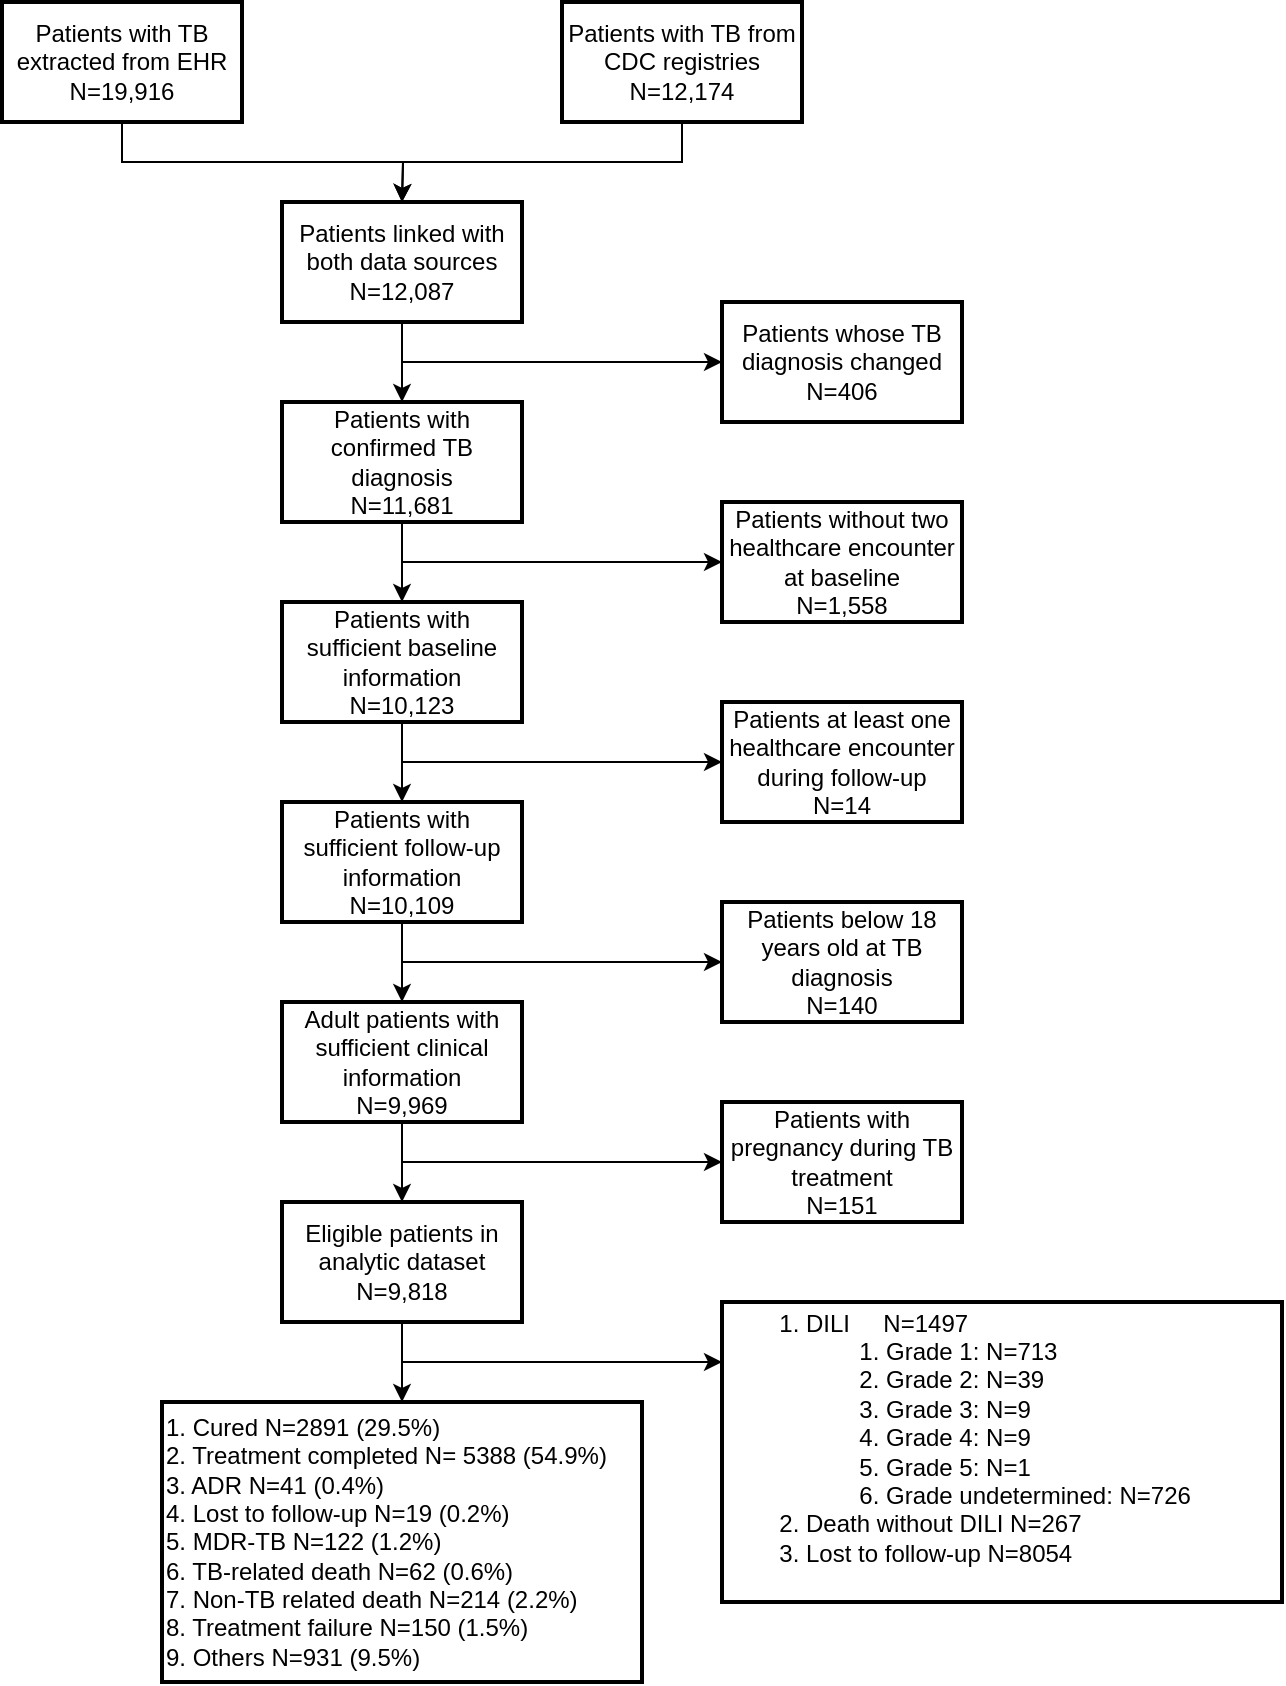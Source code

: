 <mxfile version="13.9.1" type="github">
  <diagram id="YtiaLkNR7NgyqbK74q9d" name="Page-1">
    <mxGraphModel dx="1422" dy="763" grid="1" gridSize="10" guides="1" tooltips="1" connect="1" arrows="1" fold="1" page="1" pageScale="1" pageWidth="827" pageHeight="1169" math="0" shadow="0">
      <root>
        <mxCell id="0" />
        <mxCell id="1" parent="0" />
        <mxCell id="wSTLIWxmNJqAhWngVWDl-3" style="edgeStyle=orthogonalEdgeStyle;rounded=0;orthogonalLoop=1;jettySize=auto;html=1;exitX=0.5;exitY=1;exitDx=0;exitDy=0;" parent="1" source="wSTLIWxmNJqAhWngVWDl-1" edge="1">
          <mxGeometry relative="1" as="geometry">
            <mxPoint x="320" y="260" as="targetPoint" />
            <mxPoint x="180" y="240" as="sourcePoint" />
          </mxGeometry>
        </mxCell>
        <mxCell id="wSTLIWxmNJqAhWngVWDl-1" value="&lt;div&gt;Patients with TB extracted from EHR&lt;/div&gt;&lt;div&gt;N=19,916&lt;br&gt;&lt;/div&gt;" style="rounded=0;whiteSpace=wrap;html=1;strokeWidth=2;" parent="1" vertex="1">
          <mxGeometry x="120" y="160" width="120" height="60" as="geometry" />
        </mxCell>
        <mxCell id="wSTLIWxmNJqAhWngVWDl-4" style="edgeStyle=orthogonalEdgeStyle;rounded=0;orthogonalLoop=1;jettySize=auto;html=1;exitX=0.5;exitY=1;exitDx=0;exitDy=0;" parent="1" source="wSTLIWxmNJqAhWngVWDl-2" edge="1">
          <mxGeometry relative="1" as="geometry">
            <mxPoint x="320" y="260" as="targetPoint" />
          </mxGeometry>
        </mxCell>
        <mxCell id="wSTLIWxmNJqAhWngVWDl-2" value="&lt;div&gt;Patients with TB from CDC registries&lt;br&gt;&lt;/div&gt;&lt;div&gt;N=12,174&lt;br&gt;&lt;/div&gt;" style="rounded=0;whiteSpace=wrap;html=1;strokeWidth=2;" parent="1" vertex="1">
          <mxGeometry x="400" y="160" width="120" height="60" as="geometry" />
        </mxCell>
        <mxCell id="wSTLIWxmNJqAhWngVWDl-7" value="" style="edgeStyle=orthogonalEdgeStyle;rounded=0;orthogonalLoop=1;jettySize=auto;html=1;" parent="1" source="wSTLIWxmNJqAhWngVWDl-5" target="wSTLIWxmNJqAhWngVWDl-6" edge="1">
          <mxGeometry relative="1" as="geometry" />
        </mxCell>
        <mxCell id="wSTLIWxmNJqAhWngVWDl-9" style="edgeStyle=orthogonalEdgeStyle;rounded=0;orthogonalLoop=1;jettySize=auto;html=1;exitX=0.5;exitY=1;exitDx=0;exitDy=0;entryX=0;entryY=0.5;entryDx=0;entryDy=0;" parent="1" source="wSTLIWxmNJqAhWngVWDl-5" target="wSTLIWxmNJqAhWngVWDl-8" edge="1">
          <mxGeometry relative="1" as="geometry">
            <Array as="points">
              <mxPoint x="320" y="340" />
            </Array>
          </mxGeometry>
        </mxCell>
        <mxCell id="wSTLIWxmNJqAhWngVWDl-5" value="&lt;div&gt;Patients linked with both data sources&lt;br&gt;&lt;/div&gt;&lt;div&gt;N=12,087&lt;br&gt;&lt;/div&gt;" style="rounded=0;whiteSpace=wrap;html=1;strokeWidth=2;" parent="1" vertex="1">
          <mxGeometry x="260" y="260" width="120" height="60" as="geometry" />
        </mxCell>
        <mxCell id="wSTLIWxmNJqAhWngVWDl-14" value="" style="edgeStyle=orthogonalEdgeStyle;rounded=0;orthogonalLoop=1;jettySize=auto;html=1;" parent="1" source="wSTLIWxmNJqAhWngVWDl-6" target="wSTLIWxmNJqAhWngVWDl-13" edge="1">
          <mxGeometry relative="1" as="geometry" />
        </mxCell>
        <mxCell id="wSTLIWxmNJqAhWngVWDl-6" value="&lt;div&gt;Patients with confirmed TB diagnosis&lt;br&gt;&lt;/div&gt;&lt;div&gt;N=11,681&lt;br&gt;&lt;/div&gt;" style="rounded=0;whiteSpace=wrap;html=1;strokeWidth=2;" parent="1" vertex="1">
          <mxGeometry x="260" y="360" width="120" height="60" as="geometry" />
        </mxCell>
        <mxCell id="wSTLIWxmNJqAhWngVWDl-8" value="&lt;div&gt;Patients whose TB diagnosis changed&lt;br&gt;&lt;/div&gt;&lt;div&gt;N=406&lt;br&gt;&lt;/div&gt;" style="rounded=0;whiteSpace=wrap;html=1;strokeWidth=2;" parent="1" vertex="1">
          <mxGeometry x="480" y="310" width="120" height="60" as="geometry" />
        </mxCell>
        <mxCell id="wSTLIWxmNJqAhWngVWDl-10" style="edgeStyle=orthogonalEdgeStyle;rounded=0;orthogonalLoop=1;jettySize=auto;html=1;exitX=0.5;exitY=1;exitDx=0;exitDy=0;entryX=0;entryY=0.5;entryDx=0;entryDy=0;" parent="1" target="wSTLIWxmNJqAhWngVWDl-11" edge="1">
          <mxGeometry relative="1" as="geometry">
            <mxPoint x="320" y="420" as="sourcePoint" />
            <Array as="points">
              <mxPoint x="320" y="440" />
            </Array>
          </mxGeometry>
        </mxCell>
        <mxCell id="wSTLIWxmNJqAhWngVWDl-11" value="&lt;div&gt;Patients without two healthcare encounter at baseline&lt;br&gt;&lt;/div&gt;&lt;div&gt;N=1,558&lt;br&gt;&lt;/div&gt;" style="rounded=0;whiteSpace=wrap;html=1;strokeWidth=2;" parent="1" vertex="1">
          <mxGeometry x="480" y="410" width="120" height="60" as="geometry" />
        </mxCell>
        <mxCell id="wSTLIWxmNJqAhWngVWDl-18" value="" style="edgeStyle=orthogonalEdgeStyle;rounded=0;orthogonalLoop=1;jettySize=auto;html=1;" parent="1" source="wSTLIWxmNJqAhWngVWDl-13" target="wSTLIWxmNJqAhWngVWDl-17" edge="1">
          <mxGeometry relative="1" as="geometry" />
        </mxCell>
        <mxCell id="wSTLIWxmNJqAhWngVWDl-13" value="&lt;div&gt;Patients with sufficient baseline information&lt;br&gt;&lt;/div&gt;&lt;div&gt;N=10,123&lt;br&gt;&lt;/div&gt;" style="rounded=0;whiteSpace=wrap;html=1;strokeWidth=2;" parent="1" vertex="1">
          <mxGeometry x="260" y="460" width="120" height="60" as="geometry" />
        </mxCell>
        <mxCell id="wSTLIWxmNJqAhWngVWDl-15" style="edgeStyle=orthogonalEdgeStyle;rounded=0;orthogonalLoop=1;jettySize=auto;html=1;exitX=0.5;exitY=1;exitDx=0;exitDy=0;entryX=0;entryY=0.5;entryDx=0;entryDy=0;" parent="1" target="wSTLIWxmNJqAhWngVWDl-16" edge="1">
          <mxGeometry relative="1" as="geometry">
            <mxPoint x="320" y="520" as="sourcePoint" />
            <Array as="points">
              <mxPoint x="320" y="540" />
            </Array>
          </mxGeometry>
        </mxCell>
        <mxCell id="wSTLIWxmNJqAhWngVWDl-16" value="&lt;div&gt;Patients at least one healthcare encounter during follow-up&lt;br&gt;&lt;/div&gt;&lt;div&gt;N=14&lt;br&gt;&lt;/div&gt;" style="rounded=0;whiteSpace=wrap;html=1;strokeWidth=2;" parent="1" vertex="1">
          <mxGeometry x="480" y="510" width="120" height="60" as="geometry" />
        </mxCell>
        <mxCell id="wSTLIWxmNJqAhWngVWDl-22" value="" style="edgeStyle=orthogonalEdgeStyle;rounded=0;orthogonalLoop=1;jettySize=auto;html=1;" parent="1" source="wSTLIWxmNJqAhWngVWDl-17" target="wSTLIWxmNJqAhWngVWDl-21" edge="1">
          <mxGeometry relative="1" as="geometry" />
        </mxCell>
        <mxCell id="wSTLIWxmNJqAhWngVWDl-17" value="&lt;div&gt;Patients with sufficient follow-up information&lt;br&gt;&lt;/div&gt;&lt;div&gt;N=10,109&lt;br&gt;&lt;/div&gt;" style="rounded=0;whiteSpace=wrap;html=1;strokeWidth=2;" parent="1" vertex="1">
          <mxGeometry x="260" y="560" width="120" height="60" as="geometry" />
        </mxCell>
        <mxCell id="wSTLIWxmNJqAhWngVWDl-19" style="edgeStyle=orthogonalEdgeStyle;rounded=0;orthogonalLoop=1;jettySize=auto;html=1;exitX=0.5;exitY=1;exitDx=0;exitDy=0;entryX=0;entryY=0.5;entryDx=0;entryDy=0;" parent="1" target="wSTLIWxmNJqAhWngVWDl-20" edge="1">
          <mxGeometry relative="1" as="geometry">
            <mxPoint x="320" y="620" as="sourcePoint" />
            <Array as="points">
              <mxPoint x="320" y="640" />
            </Array>
          </mxGeometry>
        </mxCell>
        <mxCell id="wSTLIWxmNJqAhWngVWDl-20" value="&lt;div&gt;Patients below 18 years old at TB diagnosis&lt;br&gt;&lt;/div&gt;&lt;div&gt;N=140&lt;br&gt;&lt;/div&gt;" style="rounded=0;whiteSpace=wrap;html=1;strokeWidth=2;" parent="1" vertex="1">
          <mxGeometry x="480" y="610" width="120" height="60" as="geometry" />
        </mxCell>
        <mxCell id="wSTLIWxmNJqAhWngVWDl-26" value="" style="edgeStyle=orthogonalEdgeStyle;rounded=0;orthogonalLoop=1;jettySize=auto;html=1;" parent="1" source="wSTLIWxmNJqAhWngVWDl-21" target="wSTLIWxmNJqAhWngVWDl-25" edge="1">
          <mxGeometry relative="1" as="geometry" />
        </mxCell>
        <mxCell id="wSTLIWxmNJqAhWngVWDl-21" value="&lt;div&gt;Adult patients with sufficient clinical information&lt;br&gt;&lt;/div&gt;&lt;div&gt;N=9,969&lt;br&gt;&lt;/div&gt;" style="rounded=0;whiteSpace=wrap;html=1;strokeWidth=2;" parent="1" vertex="1">
          <mxGeometry x="260" y="660" width="120" height="60" as="geometry" />
        </mxCell>
        <mxCell id="wSTLIWxmNJqAhWngVWDl-24" value="&lt;div&gt;Patients with pregnancy during TB treatment&lt;br&gt;&lt;/div&gt;&lt;div&gt;N=151&lt;br&gt;&lt;/div&gt;" style="rounded=0;whiteSpace=wrap;html=1;strokeWidth=2;" parent="1" vertex="1">
          <mxGeometry x="480" y="710" width="120" height="60" as="geometry" />
        </mxCell>
        <mxCell id="wSTLIWxmNJqAhWngVWDl-28" value="" style="edgeStyle=orthogonalEdgeStyle;rounded=0;orthogonalLoop=1;jettySize=auto;html=1;" parent="1" source="wSTLIWxmNJqAhWngVWDl-25" target="wSTLIWxmNJqAhWngVWDl-27" edge="1">
          <mxGeometry relative="1" as="geometry" />
        </mxCell>
        <mxCell id="wSTLIWxmNJqAhWngVWDl-25" value="&lt;div&gt;Eligible patients in analytic dataset&lt;br&gt;&lt;/div&gt;&lt;div&gt;N=9,818&lt;br&gt;&lt;/div&gt;" style="rounded=0;whiteSpace=wrap;html=1;strokeWidth=2;" parent="1" vertex="1">
          <mxGeometry x="260" y="760" width="120" height="60" as="geometry" />
        </mxCell>
        <mxCell id="wSTLIWxmNJqAhWngVWDl-27" value="&lt;div align=&quot;left&quot;&gt;1. Cured N=2891 (29.5%)&lt;/div&gt;&lt;div align=&quot;left&quot;&gt;2. Treatment completed N= 5388 (54.9%)&lt;/div&gt;&lt;div align=&quot;left&quot;&gt;3. ADR N=41 (0.4%)&lt;/div&gt;&lt;div align=&quot;left&quot;&gt;4. Lost to follow-up N=19 (0.2%)&lt;/div&gt;&lt;div align=&quot;left&quot;&gt;5. MDR-TB N=122 (1.2%)&lt;/div&gt;&lt;div align=&quot;left&quot;&gt;6. TB-related death N=62 (0.6%)&lt;/div&gt;&lt;div align=&quot;left&quot;&gt;7. Non-TB related death N=214 (2.2%)&lt;/div&gt;&lt;div align=&quot;left&quot;&gt;8. Treatment failure N=150 (1.5%)&lt;/div&gt;&lt;div align=&quot;left&quot;&gt;9. Others N=931 (9.5%)&lt;br&gt;&lt;/div&gt;" style="rounded=0;whiteSpace=wrap;html=1;strokeWidth=2;align=left;" parent="1" vertex="1">
          <mxGeometry x="200" y="860" width="240" height="140" as="geometry" />
        </mxCell>
        <mxCell id="wSTLIWxmNJqAhWngVWDl-29" style="edgeStyle=orthogonalEdgeStyle;rounded=0;orthogonalLoop=1;jettySize=auto;html=1;exitX=0.5;exitY=1;exitDx=0;exitDy=0;entryX=0;entryY=0.5;entryDx=0;entryDy=0;" parent="1" edge="1">
          <mxGeometry relative="1" as="geometry">
            <mxPoint x="320" y="720" as="sourcePoint" />
            <Array as="points">
              <mxPoint x="320" y="740" />
            </Array>
            <mxPoint x="480" y="740" as="targetPoint" />
          </mxGeometry>
        </mxCell>
        <mxCell id="wSTLIWxmNJqAhWngVWDl-30" value="&lt;div align=&quot;left&quot;&gt;&lt;ol&gt;&lt;li&gt;DILI&amp;nbsp;&amp;nbsp;&amp;nbsp;&amp;nbsp; N=1497&lt;/li&gt;&lt;ol&gt;&lt;li&gt;Grade 1: N=713&lt;/li&gt;&lt;li&gt;Grade 2: N=39&lt;/li&gt;&lt;li&gt;Grade 3: N=9&lt;/li&gt;&lt;li&gt;Grade 4: N=9&lt;/li&gt;&lt;li&gt;Grade 5: N=1&lt;/li&gt;&lt;li&gt;Grade undetermined: N=726&lt;br&gt;&lt;/li&gt;&lt;/ol&gt;&lt;li&gt;Death without DILI N=267&lt;/li&gt;&lt;li&gt;Lost to follow-up N=8054&lt;br&gt;&lt;/li&gt;&lt;/ol&gt;&lt;/div&gt;&lt;div align=&quot;left&quot;&gt;&lt;br&gt;&lt;/div&gt;" style="rounded=0;whiteSpace=wrap;html=1;strokeWidth=2;align=left;" parent="1" vertex="1">
          <mxGeometry x="480" y="810" width="280" height="150" as="geometry" />
        </mxCell>
        <mxCell id="wSTLIWxmNJqAhWngVWDl-31" style="edgeStyle=orthogonalEdgeStyle;rounded=0;orthogonalLoop=1;jettySize=auto;html=1;exitX=0.5;exitY=1;exitDx=0;exitDy=0;entryX=0;entryY=0.5;entryDx=0;entryDy=0;" parent="1" edge="1">
          <mxGeometry relative="1" as="geometry">
            <mxPoint x="320" y="820" as="sourcePoint" />
            <Array as="points">
              <mxPoint x="320" y="840" />
            </Array>
            <mxPoint x="480" y="840" as="targetPoint" />
          </mxGeometry>
        </mxCell>
      </root>
    </mxGraphModel>
  </diagram>
</mxfile>
